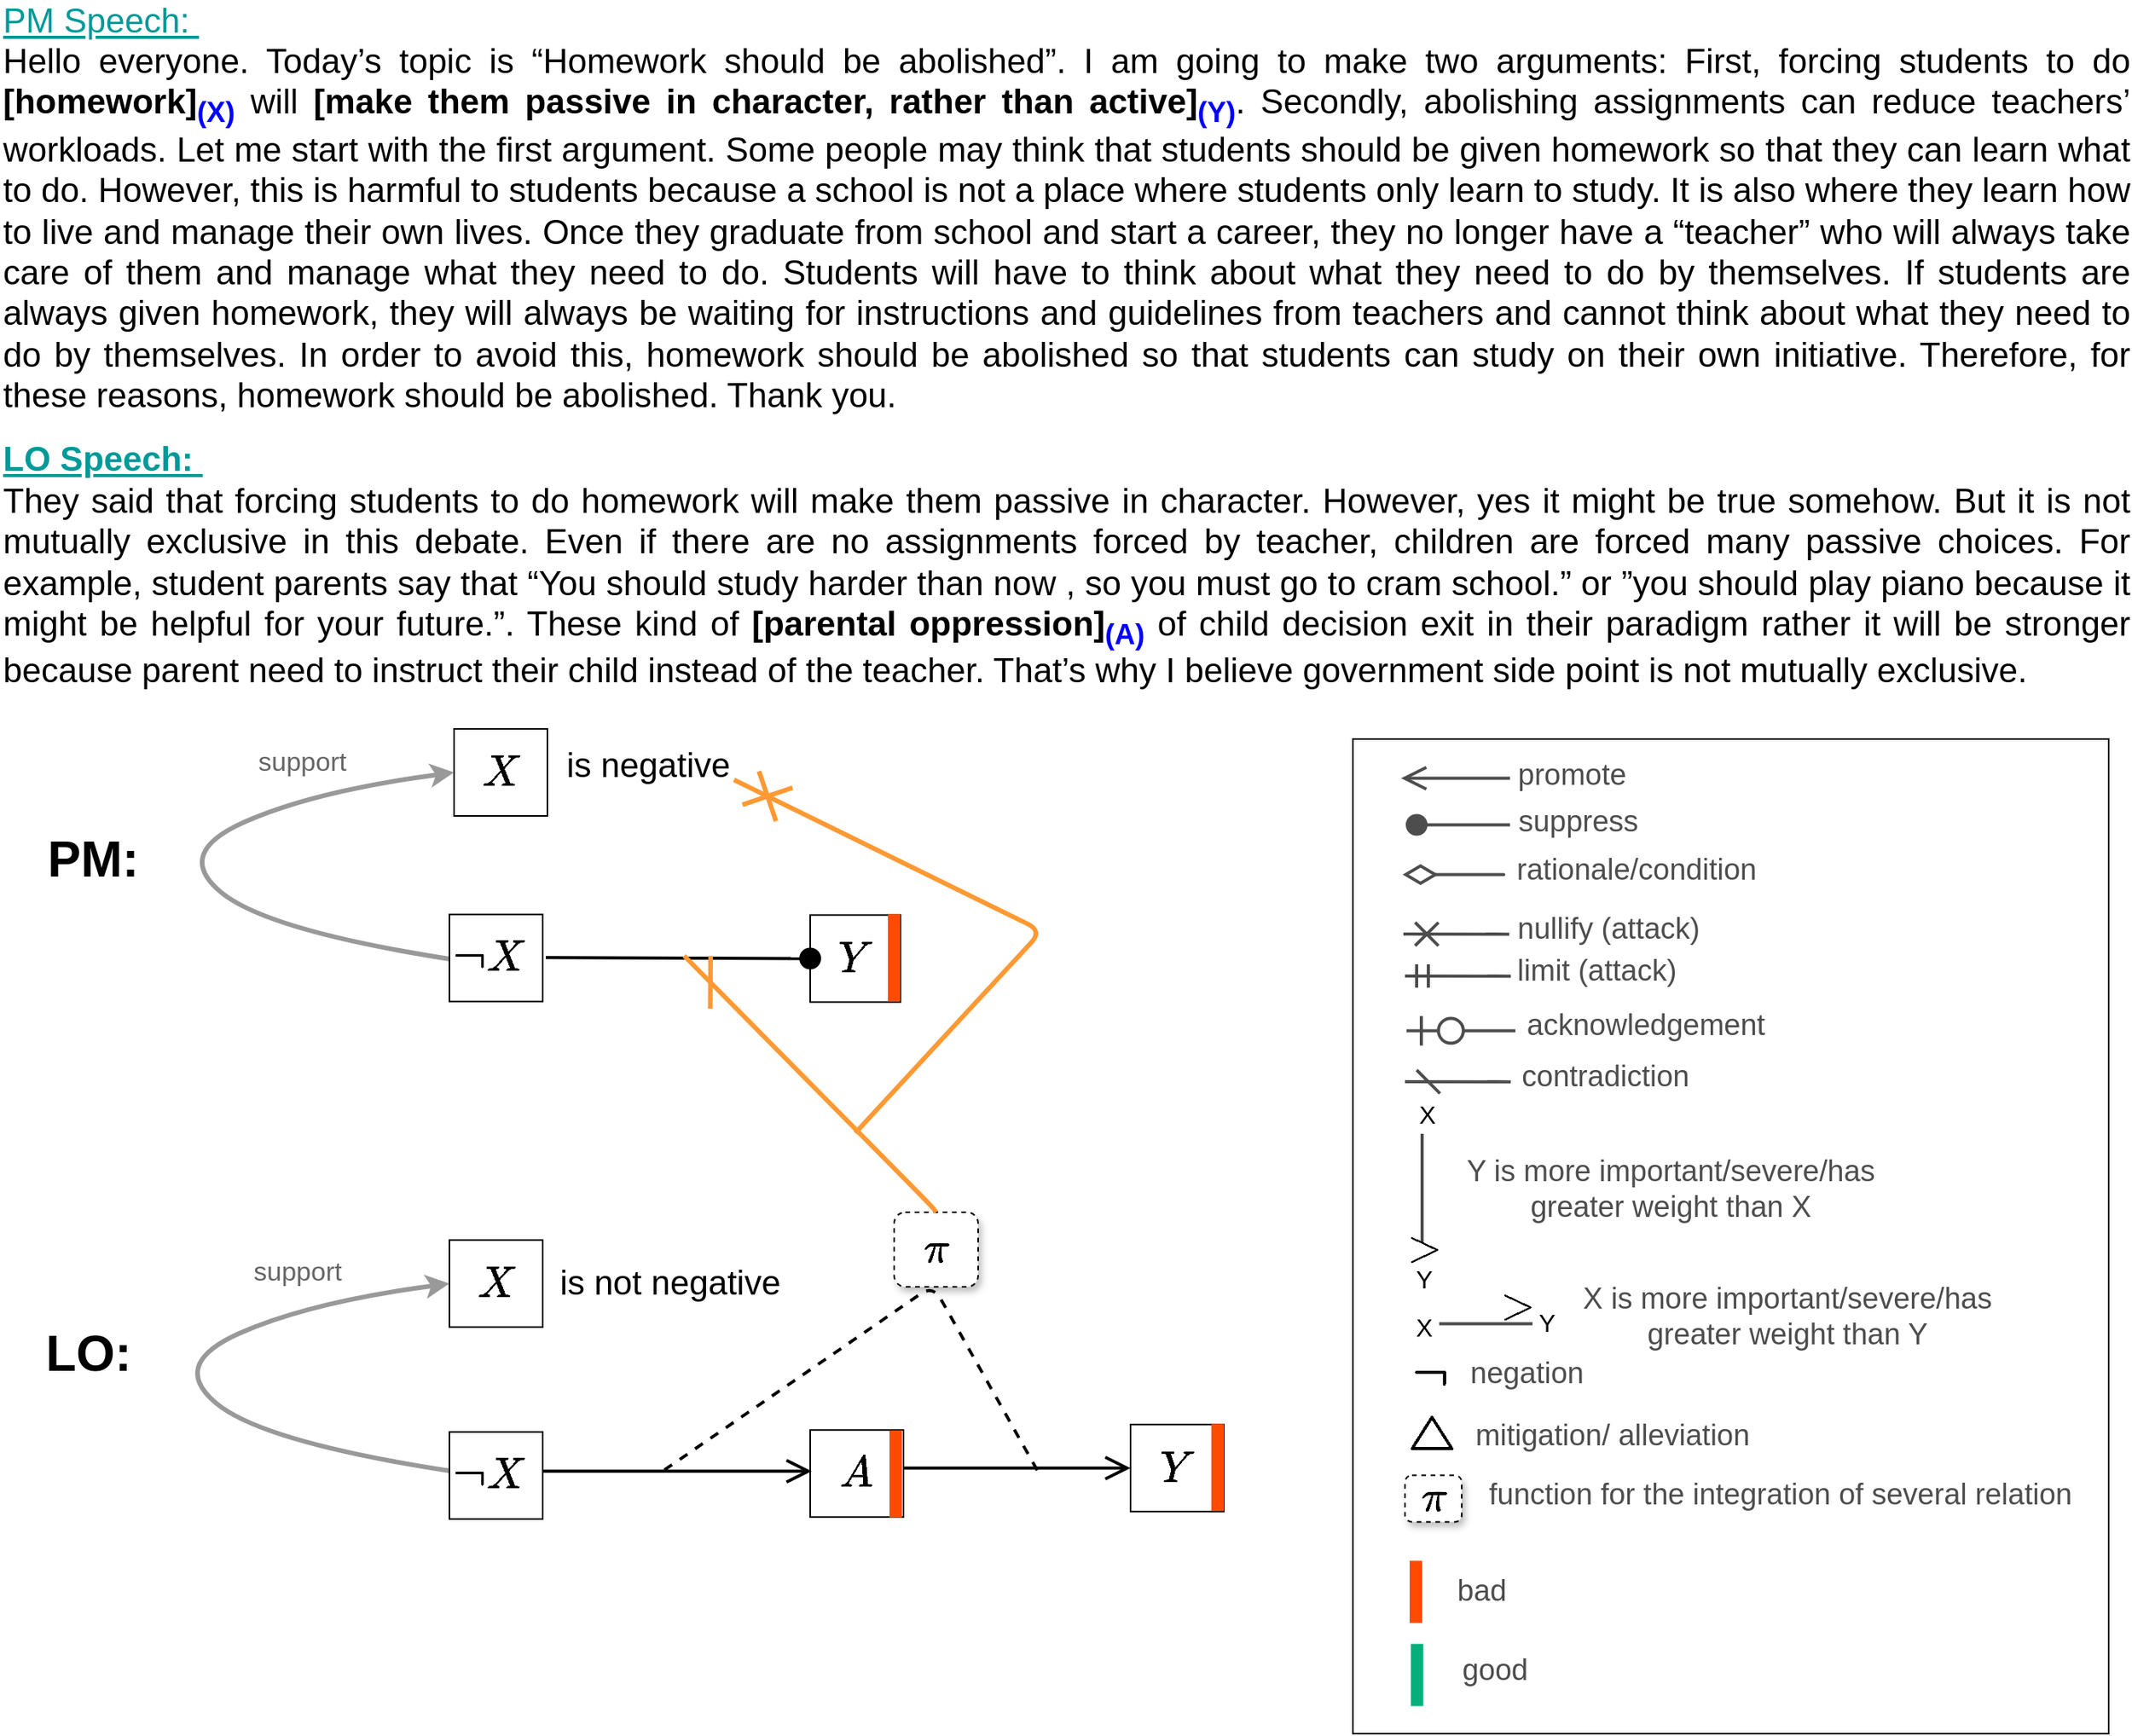 <mxfile version="16.1.2" type="device"><diagram id="NebdKccpn1Tcwdz-Rh-k" name="Page-1"><mxGraphModel dx="1892" dy="1344" grid="1" gridSize="10" guides="1" tooltips="1" connect="1" arrows="1" fold="1" page="1" pageScale="1" pageWidth="1100" pageHeight="1700" math="1" shadow="0"><root><mxCell id="0"/><mxCell id="1" parent="0"/><mxCell id="UqYzVpXplDqsbALxIXjI-1" value="&lt;div style=&quot;text-align: justify ; font-size: 22px&quot;&gt;&lt;font style=&quot;font-size: 22px&quot; color=&quot;#009999&quot;&gt;&lt;u&gt;PM Speech:&amp;nbsp;&lt;/u&gt;&lt;/font&gt;&lt;/div&gt;&lt;div style=&quot;text-align: justify&quot;&gt;&lt;span style=&quot;font-size: 22px&quot;&gt;Hello everyone. Today’s topic is “Homework should be abolished”. I am going to make two arguments: First, forcing students to do &lt;b&gt;[homework]&lt;sub&gt;&lt;font color=&quot;#0000ff&quot;&gt;(X)&lt;/font&gt;&lt;/sub&gt;&lt;/b&gt; will &lt;b&gt;[make them passive in character, rather than active]&lt;sub&gt;&lt;font color=&quot;#0000ff&quot;&gt;(Y)&lt;/font&gt;&lt;/sub&gt;&lt;/b&gt;. Secondly, abolishing assignments can reduce teachers’ workloads. Let me start with the first argument. Some people may think that students should be given homework so that they can learn what to do. However, this is harmful to students because a school is not a place where students only learn to study. It is also where they learn how to live and manage their own lives. Once they graduate from school and start a career, they no longer have a “teacher” who will always take care of them and manage what they need to do. Students will have to think about what they need to do by themselves. If students are always given homework, they will always be waiting for instructions and guidelines from teachers and cannot think about what they need to do by themselves. In order to avoid this, homework should be abolished so that students can study on their own initiative. Therefore, for these reasons, homework should be abolished. Thank you.&lt;/span&gt;&lt;br&gt;&lt;/div&gt;" style="text;html=1;strokeColor=none;fillColor=none;align=left;verticalAlign=middle;whiteSpace=wrap;rounded=0;" parent="1" vertex="1"><mxGeometry x="580" y="45" width="1370" height="260" as="geometry"/></mxCell><mxCell id="UqYzVpXplDqsbALxIXjI-18" value="&lt;font size=&quot;1&quot;&gt;&lt;b style=&quot;font-size: 32px&quot;&gt;PM:&lt;/b&gt;&lt;/font&gt;" style="text;html=1;strokeColor=none;fillColor=none;align=center;verticalAlign=middle;whiteSpace=wrap;rounded=0;" parent="1" vertex="1"><mxGeometry x="600" y="574" width="80" height="40" as="geometry"/></mxCell><mxCell id="UqYzVpXplDqsbALxIXjI-19" value="&lt;font size=&quot;1&quot;&gt;&lt;b style=&quot;font-size: 32px&quot;&gt;LO:&lt;/b&gt;&lt;/font&gt;" style="text;html=1;strokeColor=none;fillColor=none;align=center;verticalAlign=middle;whiteSpace=wrap;rounded=0;" parent="1" vertex="1"><mxGeometry x="597" y="891.62" width="80" height="40" as="geometry"/></mxCell><mxCell id="UqYzVpXplDqsbALxIXjI-66" value="&lt;font style=&quot;font-size: 24px&quot;&gt;$$X$$&lt;/font&gt;" style="whiteSpace=wrap;html=1;align=center;" parent="1" vertex="1"><mxGeometry x="872" y="510" width="60" height="56" as="geometry"/></mxCell><mxCell id="UqYzVpXplDqsbALxIXjI-67" value="&lt;font style=&quot;font-size: 22px&quot;&gt;is negative&lt;/font&gt;" style="text;html=1;strokeColor=none;fillColor=none;align=center;verticalAlign=middle;whiteSpace=wrap;rounded=0;" parent="1" vertex="1"><mxGeometry x="942" y="516.5" width="110" height="35" as="geometry"/></mxCell><mxCell id="UqYzVpXplDqsbALxIXjI-77" value="" style="curved=1;endArrow=classic;html=1;strokeWidth=3;exitX=0;exitY=0.5;exitDx=0;exitDy=0;entryX=0;entryY=0.5;entryDx=0;entryDy=0;strokeColor=#999999;" parent="1" target="UqYzVpXplDqsbALxIXjI-66" edge="1"><mxGeometry width="50" height="50" relative="1" as="geometry"><mxPoint x="872" y="658.5" as="sourcePoint"/><mxPoint x="642" y="610" as="targetPoint"/><Array as="points"><mxPoint x="752" y="640"/><mxPoint x="692" y="590"/><mxPoint x="782" y="550"/></Array></mxGeometry></mxCell><mxCell id="UqYzVpXplDqsbALxIXjI-78" value="&lt;font style=&quot;font-size: 17px&quot; color=&quot;#666666&quot;&gt;support&lt;/font&gt;" style="text;html=1;fillColor=none;align=center;verticalAlign=middle;whiteSpace=wrap;rounded=0;rotation=0;" parent="1" vertex="1"><mxGeometry x="742" y="516.5" width="65" height="30" as="geometry"/></mxCell><mxCell id="UqYzVpXplDqsbALxIXjI-79" value="&lt;font style=&quot;font-size: 24px&quot;&gt;$$X$$&lt;/font&gt;" style="whiteSpace=wrap;html=1;align=center;" parent="1" vertex="1"><mxGeometry x="869" y="838.87" width="60" height="56" as="geometry"/></mxCell><mxCell id="UqYzVpXplDqsbALxIXjI-80" value="&lt;font style=&quot;font-size: 22px&quot;&gt;is not negative&lt;/font&gt;" style="text;html=1;strokeColor=none;fillColor=none;align=center;verticalAlign=middle;whiteSpace=wrap;rounded=0;" parent="1" vertex="1"><mxGeometry x="939" y="849.37" width="144" height="35" as="geometry"/></mxCell><mxCell id="UqYzVpXplDqsbALxIXjI-85" value="" style="curved=1;endArrow=classic;html=1;strokeWidth=3;exitX=0;exitY=0.5;exitDx=0;exitDy=0;entryX=0;entryY=0.5;entryDx=0;entryDy=0;strokeColor=#999999;" parent="1" target="UqYzVpXplDqsbALxIXjI-79" edge="1"><mxGeometry width="50" height="50" relative="1" as="geometry"><mxPoint x="869" y="987.37" as="sourcePoint"/><mxPoint x="639" y="938.87" as="targetPoint"/><Array as="points"><mxPoint x="749" y="968.87"/><mxPoint x="689" y="918.87"/><mxPoint x="779" y="878.87"/></Array></mxGeometry></mxCell><mxCell id="UqYzVpXplDqsbALxIXjI-86" value="&lt;font style=&quot;font-size: 17px&quot; color=&quot;#666666&quot;&gt;support&lt;/font&gt;" style="text;html=1;fillColor=none;align=center;verticalAlign=middle;whiteSpace=wrap;rounded=0;rotation=0;" parent="1" vertex="1"><mxGeometry x="739" y="845.37" width="65" height="30" as="geometry"/></mxCell><mxCell id="TlyaoN2gSQJr0GqYaBix-1" value="&lt;div style=&quot;text-align: justify ; font-size: 22px&quot;&gt;&lt;font style=&quot;font-size: 22px&quot; color=&quot;#009999&quot;&gt;&lt;b&gt;&lt;u&gt;LO Speech:&amp;nbsp;&lt;/u&gt;&lt;/b&gt;&lt;/font&gt;&lt;/div&gt;&lt;div style=&quot;text-align: justify&quot;&gt;&lt;div&gt;&lt;span style=&quot;font-size: 22px&quot;&gt;They said that forcing students to do homework will make them passive in character. However, yes it might be true somehow. But it is not mutually exclusive in this debate. Even if there are no assignments forced by teacher, children are forced many passive choices. For example, student parents say that “You should study harder than now , so you must go to cram school.” or ”you should play piano because it might be helpful for your future.”. These kind of &lt;b&gt;[parental oppression]&lt;sub&gt;&lt;font color=&quot;#0000ff&quot;&gt;(A)&lt;/font&gt;&lt;/sub&gt;&lt;/b&gt; of child decision exit in their paradigm rather it will be stronger because parent need to instruct their child instead of the teacher. That’s why I believe government side point is not mutually exclusive.&lt;/span&gt;&lt;/div&gt;&lt;/div&gt;" style="text;html=1;strokeColor=none;fillColor=none;align=left;verticalAlign=middle;whiteSpace=wrap;rounded=0;" parent="1" vertex="1"><mxGeometry x="580" y="310" width="1370" height="190" as="geometry"/></mxCell><mxCell id="zVyg_gZ9mH3cBOG2_dau-1" value="&lt;span style=&quot;font-size: 24px&quot;&gt;$$\boldsymbol{\neg}X$$&lt;/span&gt;" style="whiteSpace=wrap;html=1;align=left;" parent="1" vertex="1"><mxGeometry x="869" y="962.37" width="60" height="56" as="geometry"/></mxCell><mxCell id="zVyg_gZ9mH3cBOG2_dau-2" value="&lt;font style=&quot;font-size: 24px&quot;&gt;$$A$$&lt;/font&gt;" style="whiteSpace=wrap;html=1;align=center;" parent="1" vertex="1"><mxGeometry x="1101" y="961.12" width="60" height="56" as="geometry"/></mxCell><mxCell id="a3201PuDjMksrVRd_3H--1" value="" style="endArrow=open;html=1;fontColor=#666666;endSize=12;entryX=0;entryY=0.5;entryDx=0;entryDy=0;endFill=0;strokeWidth=2;" parent="1" edge="1"><mxGeometry width="50" height="50" relative="1" as="geometry"><mxPoint x="929" y="987.62" as="sourcePoint"/><mxPoint x="1102" y="987.62" as="targetPoint"/></mxGeometry></mxCell><mxCell id="a3201PuDjMksrVRd_3H--2" value="&lt;font style=&quot;font-size: 24px&quot;&gt;$$Y$$&lt;/font&gt;" style="whiteSpace=wrap;html=1;align=center;" parent="1" vertex="1"><mxGeometry x="1307" y="957.62" width="60" height="56" as="geometry"/></mxCell><mxCell id="a3201PuDjMksrVRd_3H--3" value="" style="whiteSpace=wrap;html=1;fontColor=#666666;strokeColor=none;fillColor=#FF4B00;" parent="1" vertex="1"><mxGeometry x="1359" y="957.12" width="8" height="56" as="geometry"/></mxCell><mxCell id="a3201PuDjMksrVRd_3H--4" value="" style="endArrow=open;html=1;fontColor=#666666;endSize=12;endFill=0;strokeWidth=2;entryX=0;entryY=0.5;entryDx=0;entryDy=0;" parent="1" target="a3201PuDjMksrVRd_3H--2" edge="1"><mxGeometry width="50" height="50" relative="1" as="geometry"><mxPoint x="1161" y="985.62" as="sourcePoint"/><mxPoint x="1317" y="985.62" as="targetPoint"/></mxGeometry></mxCell><mxCell id="a3201PuDjMksrVRd_3H--5" value="" style="whiteSpace=wrap;html=1;fontColor=#666666;strokeColor=none;fillColor=#FF4B00;" parent="1" vertex="1"><mxGeometry x="1152" y="961.37" width="8" height="56" as="geometry"/></mxCell><mxCell id="a3201PuDjMksrVRd_3H--6" value="&lt;font style=&quot;font-size: 24px&quot;&gt;$$\pi$$&lt;/font&gt;" style="whiteSpace=wrap;html=1;dashed=1;perimeterSpacing=0;shadow=1;align=center;rounded=1;" parent="1" vertex="1"><mxGeometry x="1155" y="821" width="54" height="48" as="geometry"/></mxCell><mxCell id="a3201PuDjMksrVRd_3H--7" value="" style="endArrow=none;html=1;fontColor=#666666;endSize=12;strokeColor=#000000;dashed=1;strokeWidth=2;endFill=0;" parent="1" edge="1"><mxGeometry width="50" height="50" relative="1" as="geometry"><mxPoint x="1247" y="987" as="sourcePoint"/><mxPoint x="1007" y="987" as="targetPoint"/><Array as="points"><mxPoint x="1180" y="868"/></Array></mxGeometry></mxCell><mxCell id="a3201PuDjMksrVRd_3H--9" value="&lt;span style=&quot;font-size: 24px&quot;&gt;$$\boldsymbol{\neg}X$$&lt;/span&gt;" style="whiteSpace=wrap;html=1;align=left;" parent="1" vertex="1"><mxGeometry x="869" y="629.38" width="60" height="56" as="geometry"/></mxCell><mxCell id="a3201PuDjMksrVRd_3H--10" value="&lt;font style=&quot;font-size: 24px&quot;&gt;$$Y$$&lt;/font&gt;" style="whiteSpace=wrap;html=1;align=center;" parent="1" vertex="1"><mxGeometry x="1101" y="629.75" width="58" height="56" as="geometry"/></mxCell><mxCell id="a3201PuDjMksrVRd_3H--11" value="" style="whiteSpace=wrap;html=1;fontColor=#666666;strokeColor=none;fillColor=#FF4B00;" parent="1" vertex="1"><mxGeometry x="1151" y="629.25" width="8" height="56" as="geometry"/></mxCell><mxCell id="a3201PuDjMksrVRd_3H--12" value="" style="endArrow=oval;html=1;fontColor=#666666;endSize=12;entryX=0;entryY=0.5;entryDx=0;entryDy=0;endFill=1;strokeWidth=2;exitX=1;exitY=0.5;exitDx=0;exitDy=0;" parent="1" target="a3201PuDjMksrVRd_3H--10" edge="1"><mxGeometry width="50" height="50" relative="1" as="geometry"><mxPoint x="931" y="657.08" as="sourcePoint"/><mxPoint x="1097" y="657.33" as="targetPoint"/></mxGeometry></mxCell><mxCell id="tdtI56Dm3_bp0V9qIA80-1" value="" style="rounded=0;whiteSpace=wrap;html=1;glass=0;sketch=0;strokeColor=default;fillColor=none;" parent="1" vertex="1"><mxGeometry x="1450" y="516.5" width="486" height="640" as="geometry"/></mxCell><mxCell id="tdtI56Dm3_bp0V9qIA80-2" value="" style="endArrow=ERzeroToOne;html=1;endFill=1;endSize=16;strokeWidth=2;strokeColor=#4D4D4D;" parent="1" edge="1"><mxGeometry width="50" height="50" relative="1" as="geometry"><mxPoint x="1554.5" y="704.25" as="sourcePoint"/><mxPoint x="1484.5" y="704.25" as="targetPoint"/></mxGeometry></mxCell><mxCell id="tdtI56Dm3_bp0V9qIA80-3" value="" style="endArrow=none;html=1;endSize=16;strokeWidth=2;strokeColor=#4D4D4D;" parent="1" edge="1"><mxGeometry width="50" height="50" relative="1" as="geometry"><mxPoint x="1494.5" y="840.5" as="sourcePoint"/><mxPoint x="1494.5" y="770.5" as="targetPoint"/></mxGeometry></mxCell><mxCell id="tdtI56Dm3_bp0V9qIA80-4" value="&lt;span style=&quot;font-size: 24px&quot;&gt;&lt;font style=&quot;font-size: 24px&quot;&gt;$$&amp;gt;$$&lt;/font&gt;&lt;/span&gt;" style="text;html=1;strokeColor=none;fillColor=none;align=center;verticalAlign=middle;whiteSpace=wrap;rounded=0;fontSize=24;fontStyle=1;horizontal=1;" parent="1" vertex="1"><mxGeometry x="1475.5" y="833.5" width="40" height="20" as="geometry"/></mxCell><mxCell id="tdtI56Dm3_bp0V9qIA80-5" value="&lt;span style=&quot;font-size: 19px&quot;&gt;Y is more important/severe/has greater weight than X&lt;/span&gt;" style="text;html=1;strokeColor=none;fillColor=none;align=center;verticalAlign=middle;whiteSpace=wrap;rounded=0;fontColor=#4D4D4D;" parent="1" vertex="1"><mxGeometry x="1506.5" y="780.5" width="294.5" height="50" as="geometry"/></mxCell><mxCell id="tdtI56Dm3_bp0V9qIA80-6" value="&lt;font style=&quot;font-size: 16px&quot;&gt;X&lt;/font&gt;" style="text;html=1;strokeColor=none;fillColor=none;align=center;verticalAlign=middle;whiteSpace=wrap;rounded=0;fontSize=14;" parent="1" vertex="1"><mxGeometry x="1477.5" y="748.25" width="40" height="20" as="geometry"/></mxCell><mxCell id="tdtI56Dm3_bp0V9qIA80-7" value="&lt;font style=&quot;font-size: 16px&quot;&gt;Y&lt;/font&gt;" style="text;html=1;strokeColor=none;fillColor=none;align=center;verticalAlign=middle;whiteSpace=wrap;rounded=0;fontSize=14;" parent="1" vertex="1"><mxGeometry x="1475.5" y="853.5" width="40" height="20" as="geometry"/></mxCell><mxCell id="tdtI56Dm3_bp0V9qIA80-8" value="" style="endArrow=none;html=1;endSize=0;strokeWidth=2;startArrow=cross;startFill=0;startSize=12;strokeColor=#4D4D4D;" parent="1" edge="1"><mxGeometry width="50" height="50" relative="1" as="geometry"><mxPoint x="1482.5" y="642.0" as="sourcePoint"/><mxPoint x="1550.5" y="642.12" as="targetPoint"/><Array as="points"><mxPoint x="1550.5" y="642.12"/><mxPoint x="1532.5" y="642"/></Array></mxGeometry></mxCell><mxCell id="tdtI56Dm3_bp0V9qIA80-9" value="&lt;font style=&quot;font-size: 19px&quot;&gt;nullify (attack)&lt;/font&gt;" style="text;html=1;strokeColor=none;fillColor=none;align=center;verticalAlign=middle;whiteSpace=wrap;rounded=0;fontColor=#4D4D4D;" parent="1" vertex="1"><mxGeometry x="1544.5" y="622.25" width="138.5" height="34" as="geometry"/></mxCell><mxCell id="tdtI56Dm3_bp0V9qIA80-10" value="" style="endArrow=open;html=1;fontColor=#666666;endSize=12;endFill=0;strokeWidth=2;strokeColor=#4D4D4D;" parent="1" edge="1"><mxGeometry width="50" height="50" relative="1" as="geometry"><mxPoint x="1551" y="541.75" as="sourcePoint"/><mxPoint x="1481" y="541.75" as="targetPoint"/></mxGeometry></mxCell><mxCell id="tdtI56Dm3_bp0V9qIA80-11" value="&lt;span style=&quot;font-size: 19px&quot;&gt;promote&lt;/span&gt;" style="text;html=1;strokeColor=none;fillColor=none;align=center;verticalAlign=middle;whiteSpace=wrap;rounded=0;fontColor=#4D4D4D;" parent="1" vertex="1"><mxGeometry x="1551" y="522.75" width="80" height="34" as="geometry"/></mxCell><mxCell id="tdtI56Dm3_bp0V9qIA80-12" value="" style="endArrow=oval;html=1;fontColor=#666666;endSize=12;endFill=1;strokeWidth=2;strokeColor=#4D4D4D;" parent="1" edge="1"><mxGeometry width="50" height="50" relative="1" as="geometry"><mxPoint x="1551" y="571.75" as="sourcePoint"/><mxPoint x="1491" y="571.75" as="targetPoint"/></mxGeometry></mxCell><mxCell id="tdtI56Dm3_bp0V9qIA80-13" value="&lt;span style=&quot;font-size: 19px&quot;&gt;suppress&lt;/span&gt;" style="text;html=1;strokeColor=none;fillColor=none;align=center;verticalAlign=middle;whiteSpace=wrap;rounded=0;fontColor=#4D4D4D;" parent="1" vertex="1"><mxGeometry x="1555" y="552.75" width="80" height="34" as="geometry"/></mxCell><mxCell id="tdtI56Dm3_bp0V9qIA80-14" value="" style="endArrow=none;html=1;endSize=0;strokeWidth=2;startArrow=diamondThin;startFill=0;startSize=17;strokeColor=#4D4D4D;" parent="1" edge="1"><mxGeometry width="50" height="50" relative="1" as="geometry"><mxPoint x="1482" y="603.75" as="sourcePoint"/><mxPoint x="1520" y="603.75" as="targetPoint"/><Array as="points"><mxPoint x="1552" y="603.75"/><mxPoint x="1530" y="603.75"/></Array></mxGeometry></mxCell><mxCell id="tdtI56Dm3_bp0V9qIA80-15" value="&lt;font style=&quot;font-size: 19px&quot;&gt;rationale/condition&lt;/font&gt;" style="text;html=1;strokeColor=none;fillColor=none;align=center;verticalAlign=middle;whiteSpace=wrap;rounded=0;fontColor=#4D4D4D;" parent="1" vertex="1"><mxGeometry x="1547" y="583.75" width="171" height="34" as="geometry"/></mxCell><mxCell id="tdtI56Dm3_bp0V9qIA80-16" value="&lt;font style=&quot;font-size: 19px&quot;&gt;acknowledgement&lt;/font&gt;" style="text;html=1;strokeColor=none;fillColor=none;align=center;verticalAlign=middle;whiteSpace=wrap;rounded=0;fontColor=#4D4D4D;" parent="1" vertex="1"><mxGeometry x="1555" y="684.25" width="167" height="34" as="geometry"/></mxCell><mxCell id="tdtI56Dm3_bp0V9qIA80-17" value="" style="endArrow=none;html=1;endSize=16;strokeWidth=2;strokeColor=#4D4D4D;" parent="1" edge="1"><mxGeometry width="50" height="50" relative="1" as="geometry"><mxPoint x="1565.5" y="892.75" as="sourcePoint"/><mxPoint x="1505.5" y="892.75" as="targetPoint"/></mxGeometry></mxCell><mxCell id="tdtI56Dm3_bp0V9qIA80-18" value="&lt;span style=&quot;font-size: 24px&quot;&gt;&lt;font style=&quot;font-size: 24px&quot;&gt;$$&amp;gt;$$&lt;/font&gt;&lt;/span&gt;" style="text;html=1;strokeColor=none;fillColor=none;align=center;verticalAlign=middle;whiteSpace=wrap;rounded=0;fontSize=24;fontStyle=1;horizontal=1;" parent="1" vertex="1"><mxGeometry x="1535.5" y="870.75" width="40" height="20" as="geometry"/></mxCell><mxCell id="tdtI56Dm3_bp0V9qIA80-19" value="&lt;font style=&quot;font-size: 16px&quot;&gt;X&lt;/font&gt;" style="text;html=1;strokeColor=none;fillColor=none;align=center;verticalAlign=middle;whiteSpace=wrap;rounded=0;fontSize=14;" parent="1" vertex="1"><mxGeometry x="1475.5" y="884.75" width="40" height="20" as="geometry"/></mxCell><mxCell id="tdtI56Dm3_bp0V9qIA80-20" value="&lt;font style=&quot;font-size: 16px&quot;&gt;Y&lt;/font&gt;" style="text;html=1;strokeColor=none;fillColor=none;align=center;verticalAlign=middle;whiteSpace=wrap;rounded=0;fontSize=14;" parent="1" vertex="1"><mxGeometry x="1554.5" y="881.75" width="40" height="20" as="geometry"/></mxCell><mxCell id="tdtI56Dm3_bp0V9qIA80-21" value="&lt;span style=&quot;font-size: 19px&quot;&gt;X is more important/severe/has greater weight&amp;nbsp;&lt;/span&gt;&lt;span style=&quot;font-size: 19px&quot;&gt;than Y&lt;/span&gt;" style="text;html=1;strokeColor=none;fillColor=none;align=center;verticalAlign=middle;whiteSpace=wrap;rounded=0;fontColor=#4D4D4D;" parent="1" vertex="1"><mxGeometry x="1595.5" y="870.75" width="266.5" height="34" as="geometry"/></mxCell><mxCell id="tdtI56Dm3_bp0V9qIA80-22" value="" style="endArrow=none;html=1;endSize=0;strokeWidth=2;startArrow=dash;startFill=0;startSize=12;strokeColor=#4D4D4D;" parent="1" edge="1"><mxGeometry width="50" height="50" relative="1" as="geometry"><mxPoint x="1483.5" y="737.0" as="sourcePoint"/><mxPoint x="1551.5" y="737.12" as="targetPoint"/><Array as="points"><mxPoint x="1551.5" y="737.12"/><mxPoint x="1533.5" y="737"/></Array></mxGeometry></mxCell><mxCell id="tdtI56Dm3_bp0V9qIA80-23" value="&lt;font style=&quot;font-size: 19px&quot;&gt;contradiction&lt;/font&gt;" style="text;html=1;strokeColor=none;fillColor=none;align=center;verticalAlign=middle;whiteSpace=wrap;rounded=0;fontColor=#4D4D4D;" parent="1" vertex="1"><mxGeometry x="1557.5" y="717.25" width="109" height="34" as="geometry"/></mxCell><mxCell id="tdtI56Dm3_bp0V9qIA80-24" value="" style="whiteSpace=wrap;html=1;fontColor=#666666;strokeColor=none;fillColor=#FF4B00;" parent="1" vertex="1"><mxGeometry x="1486.5" y="1045.25" width="8" height="40" as="geometry"/></mxCell><mxCell id="tdtI56Dm3_bp0V9qIA80-25" value="&lt;span style=&quot;font-size: 19px&quot;&gt;bad&lt;/span&gt;" style="text;html=1;strokeColor=none;fillColor=none;align=center;verticalAlign=middle;whiteSpace=wrap;rounded=0;fontColor=#4D4D4D;" parent="1" vertex="1"><mxGeometry x="1505" y="1048.25" width="55.5" height="34" as="geometry"/></mxCell><mxCell id="tdtI56Dm3_bp0V9qIA80-26" value="" style="whiteSpace=wrap;html=1;fontColor=#666666;strokeColor=none;fillColor=#03AF7A;" parent="1" vertex="1"><mxGeometry x="1487.25" y="1098.75" width="8" height="40" as="geometry"/></mxCell><mxCell id="tdtI56Dm3_bp0V9qIA80-27" value="&lt;span style=&quot;font-size: 19px&quot;&gt;good&lt;/span&gt;" style="text;html=1;strokeColor=none;fillColor=none;align=center;verticalAlign=middle;whiteSpace=wrap;rounded=0;fontColor=#4D4D4D;" parent="1" vertex="1"><mxGeometry x="1508" y="1098.75" width="66.5" height="34" as="geometry"/></mxCell><mxCell id="tdtI56Dm3_bp0V9qIA80-28" value="&lt;span style=&quot;font-size: 19px&quot;&gt;mitigation/&amp;nbsp;&lt;/span&gt;&lt;span style=&quot;font-size: 19px&quot;&gt;alleviation&lt;/span&gt;" style="text;html=1;strokeColor=none;fillColor=none;align=center;verticalAlign=middle;whiteSpace=wrap;rounded=0;fontColor=#4D4D4D;" parent="1" vertex="1"><mxGeometry x="1524.25" y="948" width="186" height="34" as="geometry"/></mxCell><mxCell id="tdtI56Dm3_bp0V9qIA80-29" value="&lt;font style=&quot;font-size: 26px&quot;&gt;$$\boldsymbol{\triangle}$$&lt;/font&gt;" style="text;html=1;strokeColor=none;fillColor=none;align=center;verticalAlign=middle;whiteSpace=wrap;rounded=0;" parent="1" vertex="1"><mxGeometry x="1471.25" y="947" width="60" height="35" as="geometry"/></mxCell><mxCell id="tdtI56Dm3_bp0V9qIA80-30" value="&lt;font style=&quot;font-size: 26px&quot;&gt;$$\boldsymbol{\neg}$$&lt;/font&gt;" style="text;html=1;strokeColor=none;fillColor=none;align=center;verticalAlign=middle;whiteSpace=wrap;rounded=0;" parent="1" vertex="1"><mxGeometry x="1469.5" y="908" width="60" height="35" as="geometry"/></mxCell><mxCell id="tdtI56Dm3_bp0V9qIA80-31" value="&lt;span style=&quot;font-size: 19px&quot;&gt;negation&lt;/span&gt;" style="text;html=1;strokeColor=none;fillColor=none;align=center;verticalAlign=middle;whiteSpace=wrap;rounded=0;fontColor=#4D4D4D;" parent="1" vertex="1"><mxGeometry x="1522" y="908" width="80" height="34" as="geometry"/></mxCell><mxCell id="tdtI56Dm3_bp0V9qIA80-32" value="&lt;font style=&quot;font-size: 24px&quot;&gt;$$\pi$$&lt;/font&gt;" style="whiteSpace=wrap;html=1;dashed=1;perimeterSpacing=0;shadow=1;align=center;rounded=1;" parent="1" vertex="1"><mxGeometry x="1483.5" y="990.25" width="36.5" height="30" as="geometry"/></mxCell><mxCell id="tdtI56Dm3_bp0V9qIA80-33" value="&lt;span style=&quot;font-size: 19px&quot;&gt;function for the integration of several relation&lt;/span&gt;" style="text;html=1;strokeColor=none;fillColor=none;align=center;verticalAlign=middle;whiteSpace=wrap;rounded=0;fontColor=#4D4D4D;" parent="1" vertex="1"><mxGeometry x="1524.25" y="986.25" width="401.75" height="34" as="geometry"/></mxCell><mxCell id="tdtI56Dm3_bp0V9qIA80-34" value="" style="endArrow=none;html=1;endSize=0;strokeWidth=2;startArrow=ERmandOne;startFill=0;startSize=12;strokeColor=#4D4D4D;" parent="1" edge="1"><mxGeometry width="50" height="50" relative="1" as="geometry"><mxPoint x="1483.5" y="669.0" as="sourcePoint"/><mxPoint x="1551.5" y="669.12" as="targetPoint"/><Array as="points"><mxPoint x="1551.5" y="669.12"/><mxPoint x="1533.5" y="669"/></Array></mxGeometry></mxCell><mxCell id="tdtI56Dm3_bp0V9qIA80-35" value="&lt;span style=&quot;font-size: 19px&quot;&gt;limit (attack)&lt;/span&gt;" style="text;html=1;strokeColor=none;fillColor=none;align=center;verticalAlign=middle;whiteSpace=wrap;rounded=0;fontColor=#4D4D4D;" parent="1" vertex="1"><mxGeometry x="1542.5" y="649.25" width="127.5" height="34" as="geometry"/></mxCell><mxCell id="eWnfIkNfK7vKnOa1e-yC-1" value="" style="endArrow=none;html=1;endSize=0;strokeWidth=3;startArrow=cross;startFill=0;startSize=20;strokeColor=#FF9933;exitX=1;exitY=0.75;exitDx=0;exitDy=0;" edge="1" parent="1" source="UqYzVpXplDqsbALxIXjI-67"><mxGeometry width="50" height="50" relative="1" as="geometry"><mxPoint x="1052" y="570.5" as="sourcePoint"/><mxPoint x="1130" y="770" as="targetPoint"/><Array as="points"><mxPoint x="1250" y="640"/></Array></mxGeometry></mxCell><mxCell id="eWnfIkNfK7vKnOa1e-yC-2" value="" style="endArrow=none;html=1;endSize=0;strokeWidth=3;startArrow=dash;startFill=0;startSize=20;strokeColor=#FF9933;entryX=0.5;entryY=0;entryDx=0;entryDy=0;" edge="1" parent="1" target="a3201PuDjMksrVRd_3H--6"><mxGeometry width="50" height="50" relative="1" as="geometry"><mxPoint x="1020" y="656" as="sourcePoint"/><mxPoint x="1059" y="955" as="targetPoint"/><Array as="points"><mxPoint x="1179" y="817"/></Array></mxGeometry></mxCell></root></mxGraphModel></diagram></mxfile>